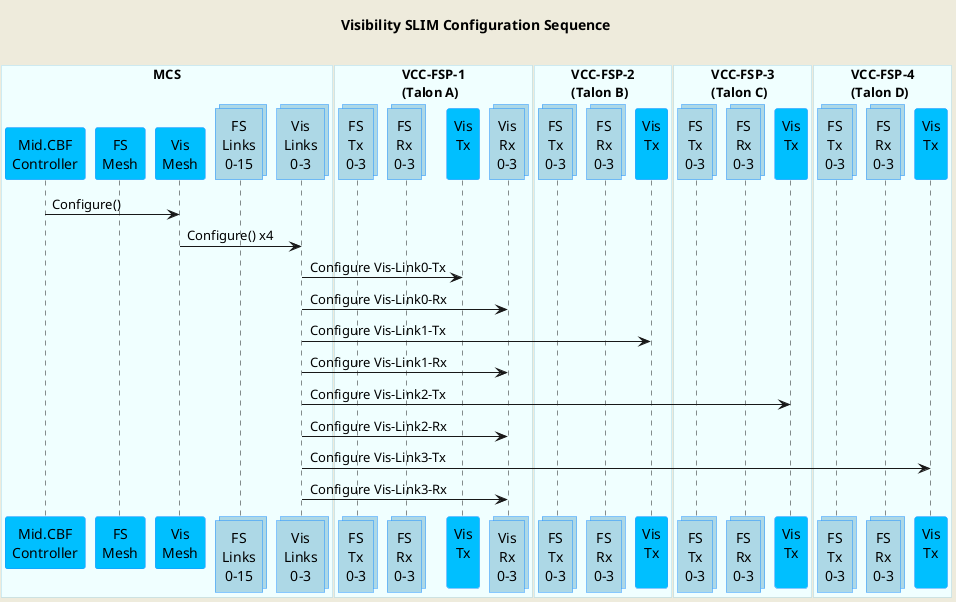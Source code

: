 @startuml
'https://plantuml.com/sequence-diagram

skinparam backgroundColor #EEEBDC
skinparam sequence {
ParticipantBorderColor DodgerBlue
ParticipantBackgroundColor DeepSkyBlue
ActorBorderColor DarkGreen
ActorBackgroundColor Green
BoxBorderColor LightBlue
BoxBackgroundColor #F0FFFF
}

skinparam collections {
  BackGroundColor LightBlue
  BorderColor DodgerBlue
}

skinparam database {
  BackgroundColor LightGreen
  BorderColor DarkGreen
}

title Visibility SLIM Configuration Sequence\n


box "MCS"
participant "Mid.CBF\nController" as controller
participant "FS\nMesh" as mesh_fs
participant "Vis\nMesh" as mesh_vis
collections "FS\nLinks\n0-15" as links_fs
collections "Vis\nLinks\n0-3" as links_vis
end box

box "VCC-FSP-1\n(Talon A)"
collections "FS\nTx\n0-3"  as tx_fs_1
collections "FS\nRx\n0-3"  as rx_fs_1
participant "Vis\nTx\n"    as tx_vis_1
collections "Vis\nRx\n0-3" as rx_vis_1
end box

box "VCC-FSP-2\n(Talon B)"
collections "FS\nTx\n0-3"  as tx_fs_2
collections "FS\nRx\n0-3"  as rx_fs_2
participant "Vis\nTx\n"    as tx_vis_2
end box

box "VCC-FSP-3\n(Talon C)"
collections "FS\nTx\n0-3"  as tx_fs_3
collections "FS\nRx\n0-3"  as rx_fs_3
participant "Vis\nTx\n"    as tx_vis_3
end box

box "VCC-FSP-4\n(Talon D)"
collections "FS\nTx\n0-3"  as tx_fs_4
collections "FS\nRx\n0-3"  as rx_fs_4
participant "Vis\nTx\n"    as tx_vis_4
end box

controller -> mesh_vis  : Configure()
mesh_vis   -> links_vis : Configure() x4

links_vis   -> tx_vis_1  : Configure Vis-Link0-Tx
links_vis   -> rx_vis_1  : Configure Vis-Link0-Rx
links_vis   -> tx_vis_2  : Configure Vis-Link1-Tx
links_vis   -> rx_vis_1  : Configure Vis-Link1-Rx
links_vis   -> tx_vis_3  : Configure Vis-Link2-Tx
links_vis   -> rx_vis_1  : Configure Vis-Link2-Rx
links_vis   -> tx_vis_4  : Configure Vis-Link3-Tx
links_vis   -> rx_vis_1  : Configure Vis-Link3-Rx 

@enduml
